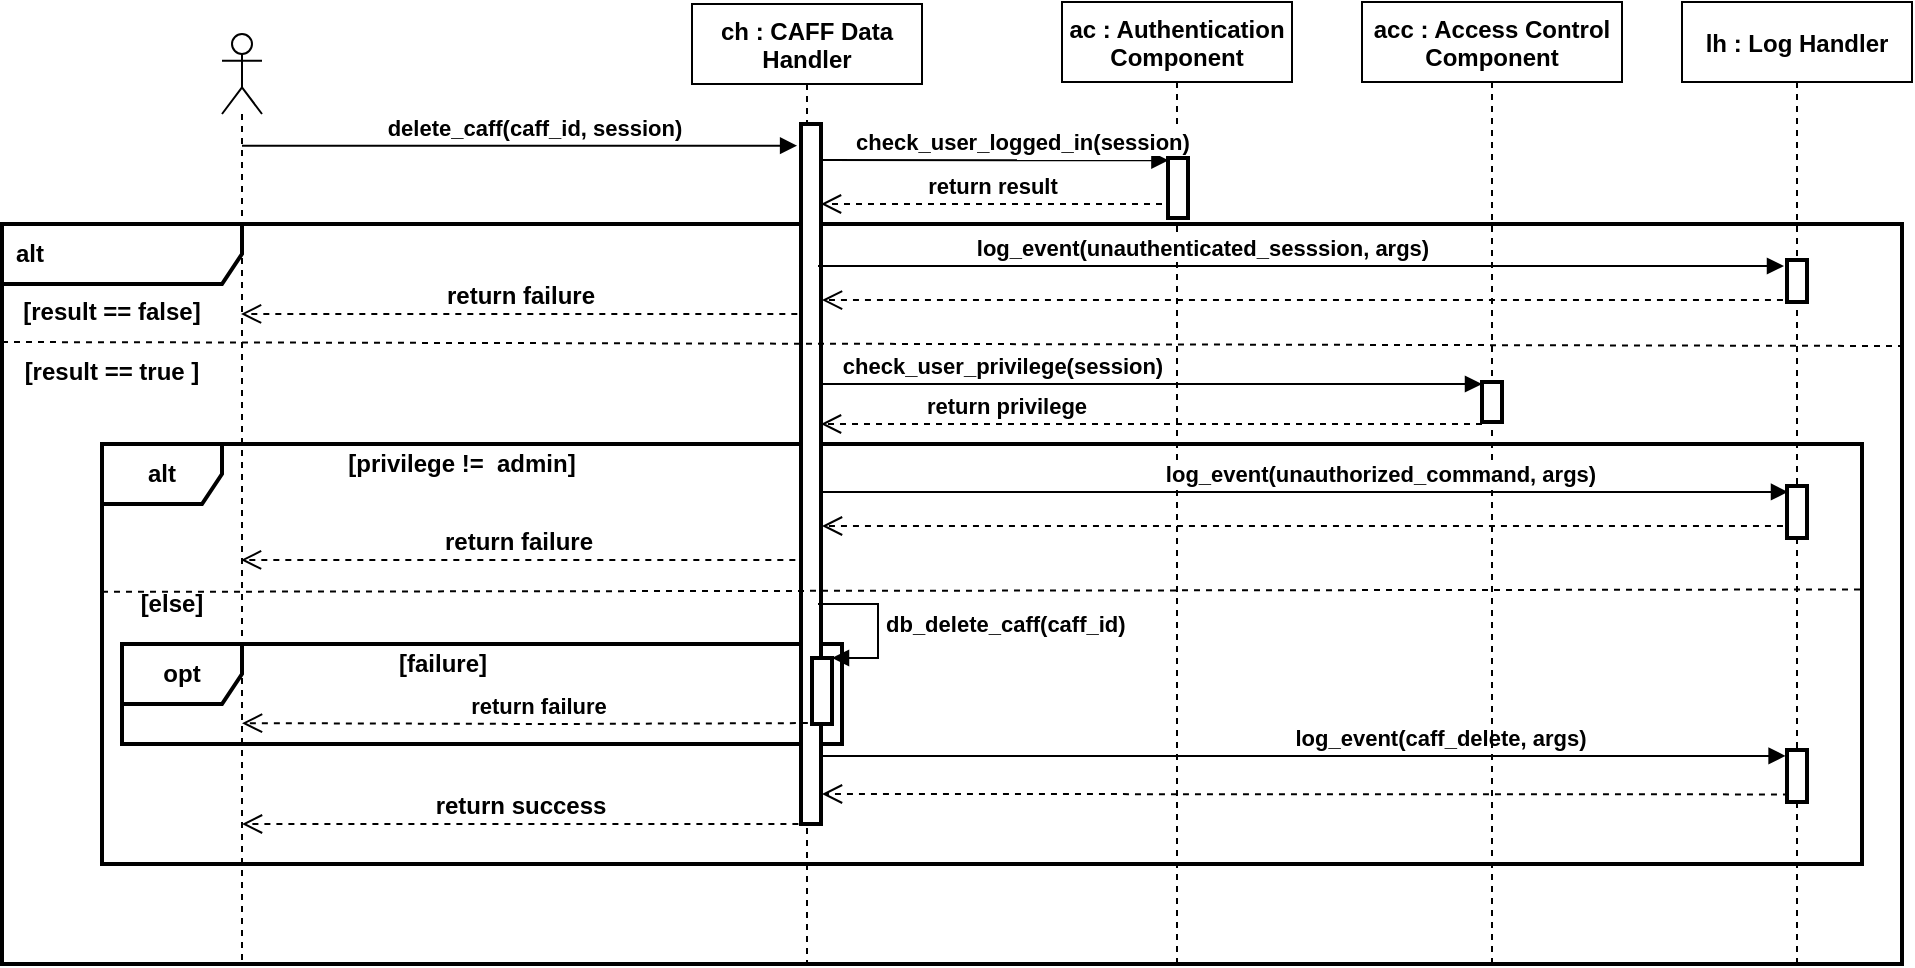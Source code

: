 <mxfile version="15.5.2" type="device"><diagram id="mcXs02fD2LmtzvKjCOGU" name="Page-1"><mxGraphModel dx="1865" dy="564" grid="1" gridSize="10" guides="1" tooltips="1" connect="1" arrows="1" fold="1" page="1" pageScale="1" pageWidth="827" pageHeight="1169" math="0" shadow="0"><root><mxCell id="0"/><mxCell id="1" parent="0"/><mxCell id="_tv10_qL6bELTWBIVqVO-8" value="&lt;font style=&quot;font-size: 12px&quot;&gt;&lt;b&gt;alt&lt;/b&gt;&lt;/font&gt;" style="shape=umlFrame;whiteSpace=wrap;html=1;width=120;height=30;boundedLbl=1;verticalAlign=middle;align=left;spacingLeft=5;strokeWidth=2;" vertex="1" parent="1"><mxGeometry x="-90" y="190" width="950" height="370" as="geometry"/></mxCell><mxCell id="_tv10_qL6bELTWBIVqVO-9" value="&lt;b&gt;alt&lt;/b&gt;" style="shape=umlFrame;whiteSpace=wrap;html=1;fontSize=12;strokeWidth=2;" vertex="1" parent="1"><mxGeometry x="-40" y="300" width="880" height="210" as="geometry"/></mxCell><mxCell id="_tv10_qL6bELTWBIVqVO-10" value="&lt;b&gt;opt&lt;/b&gt;" style="shape=umlFrame;whiteSpace=wrap;html=1;strokeWidth=2;" vertex="1" parent="1"><mxGeometry x="-30" y="400" width="360" height="50" as="geometry"/></mxCell><mxCell id="_tv10_qL6bELTWBIVqVO-11" value="&lt;b&gt;check_user_privilege(session)&lt;/b&gt;" style="html=1;verticalAlign=bottom;endArrow=block;rounded=0;" edge="1" parent="1" target="_tv10_qL6bELTWBIVqVO-40"><mxGeometry x="-0.456" width="80" relative="1" as="geometry"><mxPoint x="320" y="270" as="sourcePoint"/><mxPoint x="640" y="270" as="targetPoint"/><mxPoint as="offset"/></mxGeometry></mxCell><mxCell id="_tv10_qL6bELTWBIVqVO-12" value="ch : CAFF Data&#xA; Handler" style="shape=umlLifeline;perimeter=lifelinePerimeter;container=1;collapsible=0;recursiveResize=0;rounded=0;shadow=0;strokeWidth=1;fontStyle=1" vertex="1" parent="1"><mxGeometry x="255" y="80" width="115" height="480" as="geometry"/></mxCell><mxCell id="_tv10_qL6bELTWBIVqVO-13" value="" style="points=[];perimeter=orthogonalPerimeter;rounded=0;shadow=0;strokeWidth=2;" vertex="1" parent="_tv10_qL6bELTWBIVqVO-12"><mxGeometry x="54.5" y="60" width="10" height="350" as="geometry"/></mxCell><mxCell id="_tv10_qL6bELTWBIVqVO-14" value="" style="html=1;points=[];perimeter=orthogonalPerimeter;fontSize=11;strokeWidth=2;" vertex="1" parent="_tv10_qL6bELTWBIVqVO-12"><mxGeometry x="60" y="327" width="10" height="33" as="geometry"/></mxCell><mxCell id="_tv10_qL6bELTWBIVqVO-15" value="&lt;b&gt;db_delete_caff(caff_id)&lt;/b&gt;" style="edgeStyle=orthogonalEdgeStyle;html=1;align=left;spacingLeft=2;endArrow=block;rounded=0;entryX=1;entryY=0;fontSize=11;" edge="1" parent="_tv10_qL6bELTWBIVqVO-12" target="_tv10_qL6bELTWBIVqVO-14"><mxGeometry relative="1" as="geometry"><mxPoint x="63" y="300" as="sourcePoint"/><Array as="points"><mxPoint x="93" y="300"/><mxPoint x="93" y="327"/></Array></mxGeometry></mxCell><mxCell id="_tv10_qL6bELTWBIVqVO-16" value="" style="shape=umlLifeline;participant=umlActor;perimeter=lifelinePerimeter;whiteSpace=wrap;html=1;container=1;collapsible=0;recursiveResize=0;verticalAlign=top;spacingTop=36;outlineConnect=0;" vertex="1" parent="1"><mxGeometry x="20" y="95" width="20" height="465" as="geometry"/></mxCell><mxCell id="_tv10_qL6bELTWBIVqVO-17" value="" style="html=1;verticalAlign=bottom;endArrow=block;rounded=0;entryX=-0.195;entryY=0.031;entryDx=0;entryDy=0;entryPerimeter=0;" edge="1" parent="1" source="_tv10_qL6bELTWBIVqVO-16" target="_tv10_qL6bELTWBIVqVO-13"><mxGeometry width="80" relative="1" as="geometry"><mxPoint x="140" y="149" as="sourcePoint"/><mxPoint x="300" y="150" as="targetPoint"/></mxGeometry></mxCell><mxCell id="_tv10_qL6bELTWBIVqVO-18" value="&lt;b&gt;delete_caff(caff_id, session)&lt;br&gt;&lt;/b&gt;" style="edgeLabel;html=1;align=center;verticalAlign=middle;resizable=0;points=[];" vertex="1" connectable="0" parent="_tv10_qL6bELTWBIVqVO-17"><mxGeometry x="-0.099" y="1" relative="1" as="geometry"><mxPoint x="21" y="-8" as="offset"/></mxGeometry></mxCell><mxCell id="_tv10_qL6bELTWBIVqVO-19" value="ac : Authentication&#xA; Component" style="shape=umlLifeline;perimeter=lifelinePerimeter;container=1;collapsible=0;recursiveResize=0;rounded=0;shadow=0;strokeWidth=1;fontStyle=1" vertex="1" parent="1"><mxGeometry x="440" y="79" width="115" height="481" as="geometry"/></mxCell><mxCell id="_tv10_qL6bELTWBIVqVO-20" value="" style="points=[];perimeter=orthogonalPerimeter;rounded=0;shadow=0;strokeWidth=2;" vertex="1" parent="_tv10_qL6bELTWBIVqVO-19"><mxGeometry x="53" y="78" width="10" height="30" as="geometry"/></mxCell><mxCell id="_tv10_qL6bELTWBIVqVO-21" value="&lt;b&gt;check_user_logged_in(session)&lt;/b&gt;" style="html=1;verticalAlign=bottom;endArrow=block;rounded=0;entryX=0.021;entryY=0.038;entryDx=0;entryDy=0;entryPerimeter=0;" edge="1" parent="1" target="_tv10_qL6bELTWBIVqVO-20"><mxGeometry x="0.155" width="80" relative="1" as="geometry"><mxPoint x="320" y="158" as="sourcePoint"/><mxPoint x="520" y="158" as="targetPoint"/><mxPoint as="offset"/></mxGeometry></mxCell><mxCell id="_tv10_qL6bELTWBIVqVO-22" value="&lt;b&gt;return result&lt;br&gt;&lt;/b&gt;" style="html=1;verticalAlign=bottom;endArrow=open;dashed=1;endSize=8;rounded=0;" edge="1" parent="1" target="_tv10_qL6bELTWBIVqVO-13"><mxGeometry relative="1" as="geometry"><mxPoint x="490" y="180" as="sourcePoint"/><mxPoint x="560" y="180" as="targetPoint"/></mxGeometry></mxCell><mxCell id="_tv10_qL6bELTWBIVqVO-23" value="" style="endArrow=none;dashed=1;html=1;strokeWidth=1;rounded=0;endSize=6;exitX=0;exitY=1;exitDx=0;exitDy=0;" edge="1" parent="1" source="_tv10_qL6bELTWBIVqVO-25"><mxGeometry width="50" height="50" relative="1" as="geometry"><mxPoint x="-4" y="250.0" as="sourcePoint"/><mxPoint x="860" y="251" as="targetPoint"/></mxGeometry></mxCell><mxCell id="_tv10_qL6bELTWBIVqVO-24" value="&lt;b&gt;[result == true ]&lt;br&gt;&lt;/b&gt;" style="text;html=1;strokeColor=none;fillColor=none;align=center;verticalAlign=middle;whiteSpace=wrap;rounded=0;" vertex="1" parent="1"><mxGeometry x="-90" y="249" width="110" height="30" as="geometry"/></mxCell><mxCell id="_tv10_qL6bELTWBIVqVO-25" value="&lt;b&gt;[result == false]&lt;/b&gt;" style="text;html=1;strokeColor=none;fillColor=none;align=center;verticalAlign=middle;whiteSpace=wrap;rounded=0;" vertex="1" parent="1"><mxGeometry x="-90" y="219" width="110" height="30" as="geometry"/></mxCell><mxCell id="_tv10_qL6bELTWBIVqVO-26" value="&lt;b&gt;return failure&lt;br&gt;&lt;/b&gt;" style="html=1;verticalAlign=bottom;endArrow=open;dashed=1;endSize=8;rounded=0;fontSize=12;strokeWidth=1;exitX=0.016;exitY=0.476;exitDx=0;exitDy=0;exitPerimeter=0;" edge="1" parent="1"><mxGeometry relative="1" as="geometry"><mxPoint x="307.66" y="234.96" as="sourcePoint"/><mxPoint x="29.5" y="234.96" as="targetPoint"/></mxGeometry></mxCell><mxCell id="_tv10_qL6bELTWBIVqVO-27" value="&lt;div&gt;&lt;b&gt;[privilege !=&amp;nbsp; admin]&lt;/b&gt;&lt;/div&gt;" style="text;html=1;strokeColor=none;fillColor=none;align=center;verticalAlign=middle;whiteSpace=wrap;rounded=0;fontSize=12;" vertex="1" parent="1"><mxGeometry x="30" y="300" width="220" height="20" as="geometry"/></mxCell><mxCell id="_tv10_qL6bELTWBIVqVO-28" value="&lt;b&gt;[else]&lt;/b&gt;" style="text;html=1;strokeColor=none;fillColor=none;align=center;verticalAlign=middle;whiteSpace=wrap;rounded=0;fontSize=12;" vertex="1" parent="1"><mxGeometry x="-90" y="370" width="170" height="20" as="geometry"/></mxCell><mxCell id="_tv10_qL6bELTWBIVqVO-29" value="" style="endArrow=none;dashed=1;html=1;rounded=0;fontSize=12;endSize=6;strokeWidth=1;entryX=1;entryY=0.442;entryDx=0;entryDy=0;entryPerimeter=0;exitX=0;exitY=0.352;exitDx=0;exitDy=0;exitPerimeter=0;" edge="1" parent="1" source="_tv10_qL6bELTWBIVqVO-9"><mxGeometry width="50" height="50" relative="1" as="geometry"><mxPoint x="20" y="373" as="sourcePoint"/><mxPoint x="840" y="372.72" as="targetPoint"/><Array as="points"/></mxGeometry></mxCell><mxCell id="_tv10_qL6bELTWBIVqVO-30" value="&lt;b&gt;return success&lt;br&gt;&lt;/b&gt;" style="html=1;verticalAlign=bottom;endArrow=open;dashed=1;endSize=8;rounded=0;fontSize=12;strokeWidth=1;exitX=-0.13;exitY=1;exitDx=0;exitDy=0;exitPerimeter=0;" edge="1" parent="1" source="_tv10_qL6bELTWBIVqVO-13" target="_tv10_qL6bELTWBIVqVO-16"><mxGeometry relative="1" as="geometry"><mxPoint x="310" y="410" as="sourcePoint"/><mxPoint x="230" y="410" as="targetPoint"/></mxGeometry></mxCell><mxCell id="_tv10_qL6bELTWBIVqVO-31" value="&lt;b&gt;return failure&lt;br&gt;&lt;/b&gt;" style="html=1;verticalAlign=bottom;endArrow=open;dashed=1;endSize=8;rounded=0;fontSize=12;strokeWidth=1;exitX=0.016;exitY=0.476;exitDx=0;exitDy=0;exitPerimeter=0;" edge="1" parent="1"><mxGeometry relative="1" as="geometry"><mxPoint x="306.66" y="357.96" as="sourcePoint"/><mxPoint x="29.5" y="357.96" as="targetPoint"/></mxGeometry></mxCell><mxCell id="_tv10_qL6bELTWBIVqVO-32" value="lh : Log Handler" style="shape=umlLifeline;perimeter=lifelinePerimeter;container=1;collapsible=0;recursiveResize=0;rounded=0;shadow=0;strokeWidth=1;fontStyle=1" vertex="1" parent="1"><mxGeometry x="750" y="79" width="115" height="481" as="geometry"/></mxCell><mxCell id="_tv10_qL6bELTWBIVqVO-33" value="" style="points=[];perimeter=orthogonalPerimeter;rounded=0;shadow=0;strokeWidth=2;" vertex="1" parent="_tv10_qL6bELTWBIVqVO-32"><mxGeometry x="52.5" y="129" width="10" height="21" as="geometry"/></mxCell><mxCell id="_tv10_qL6bELTWBIVqVO-34" value="" style="points=[];perimeter=orthogonalPerimeter;rounded=0;shadow=0;strokeWidth=2;" vertex="1" parent="_tv10_qL6bELTWBIVqVO-32"><mxGeometry x="52.5" y="242" width="10" height="26" as="geometry"/></mxCell><mxCell id="_tv10_qL6bELTWBIVqVO-35" value="" style="points=[];perimeter=orthogonalPerimeter;rounded=0;shadow=0;strokeWidth=2;" vertex="1" parent="_tv10_qL6bELTWBIVqVO-32"><mxGeometry x="52.5" y="374" width="10" height="26" as="geometry"/></mxCell><mxCell id="_tv10_qL6bELTWBIVqVO-36" value="&lt;font style=&quot;font-size: 11px&quot;&gt;&lt;b&gt;log_event(caff_delete, args)&lt;br&gt;&lt;/b&gt;&lt;/font&gt;" style="html=1;verticalAlign=bottom;endArrow=block;rounded=0;fontSize=12;endSize=6;strokeWidth=1;entryX=-0.071;entryY=-0.003;entryDx=0;entryDy=0;entryPerimeter=0;" edge="1" parent="1"><mxGeometry x="0.282" width="80" relative="1" as="geometry"><mxPoint x="320" y="456" as="sourcePoint"/><mxPoint x="801.79" y="455.94" as="targetPoint"/><mxPoint as="offset"/></mxGeometry></mxCell><mxCell id="_tv10_qL6bELTWBIVqVO-37" value="" style="html=1;verticalAlign=bottom;endArrow=open;dashed=1;endSize=8;rounded=0;fontSize=12;strokeWidth=1;exitX=0.098;exitY=1.01;exitDx=0;exitDy=0;exitPerimeter=0;" edge="1" parent="1"><mxGeometry relative="1" as="geometry"><mxPoint x="803.48" y="475.2" as="sourcePoint"/><mxPoint x="320" y="475" as="targetPoint"/></mxGeometry></mxCell><mxCell id="_tv10_qL6bELTWBIVqVO-38" value="acc : Access Control&#xA;Component" style="shape=umlLifeline;perimeter=lifelinePerimeter;container=1;collapsible=0;recursiveResize=0;rounded=0;shadow=0;strokeWidth=1;fontStyle=1" vertex="1" parent="1"><mxGeometry x="590" y="79" width="130" height="481" as="geometry"/></mxCell><mxCell id="_tv10_qL6bELTWBIVqVO-39" value="&lt;font style=&quot;font-size: 11px&quot;&gt;&lt;b&gt;return privilege&lt;br&gt;&lt;/b&gt;&lt;/font&gt;" style="html=1;verticalAlign=bottom;endArrow=open;dashed=1;endSize=8;rounded=0;fontSize=12;strokeWidth=1;" edge="1" parent="_tv10_qL6bELTWBIVqVO-38" target="_tv10_qL6bELTWBIVqVO-13"><mxGeometry x="0.444" relative="1" as="geometry"><mxPoint x="60" y="211" as="sourcePoint"/><mxPoint x="-155.33" y="210.72" as="targetPoint"/><mxPoint as="offset"/></mxGeometry></mxCell><mxCell id="_tv10_qL6bELTWBIVqVO-40" value="" style="points=[];perimeter=orthogonalPerimeter;rounded=0;shadow=0;strokeWidth=2;" vertex="1" parent="_tv10_qL6bELTWBIVqVO-38"><mxGeometry x="60" y="190" width="10" height="20" as="geometry"/></mxCell><mxCell id="_tv10_qL6bELTWBIVqVO-41" value="&lt;font style=&quot;font-size: 11px&quot;&gt;&lt;b&gt;log_event(unauthorized_command, args)&lt;br&gt;&lt;/b&gt;&lt;/font&gt;" style="html=1;verticalAlign=bottom;endArrow=block;rounded=0;fontSize=12;endSize=6;strokeWidth=1;entryX=0.05;entryY=0.007;entryDx=0;entryDy=0;entryPerimeter=0;" edge="1" parent="1"><mxGeometry x="0.157" width="80" relative="1" as="geometry"><mxPoint x="320" y="324" as="sourcePoint"/><mxPoint x="803" y="323.98" as="targetPoint"/><mxPoint as="offset"/></mxGeometry></mxCell><mxCell id="_tv10_qL6bELTWBIVqVO-42" value="" style="html=1;verticalAlign=bottom;endArrow=open;dashed=1;endSize=8;rounded=0;fontSize=12;strokeWidth=1;exitX=0.098;exitY=1.01;exitDx=0;exitDy=0;exitPerimeter=0;startSize=7;" edge="1" parent="1"><mxGeometry relative="1" as="geometry"><mxPoint x="800.48" y="341" as="sourcePoint"/><mxPoint x="320" y="341" as="targetPoint"/></mxGeometry></mxCell><mxCell id="_tv10_qL6bELTWBIVqVO-43" value="&lt;font style=&quot;font-size: 11px&quot;&gt;&lt;b&gt;log_event(&lt;/b&gt;&lt;/font&gt;&lt;font style=&quot;font-size: 11px&quot;&gt;&lt;b&gt;unauthenticated_sesssion&lt;/b&gt;&lt;/font&gt;&lt;font style=&quot;font-size: 11px&quot;&gt;&lt;b&gt;, args)&lt;br&gt;&lt;/b&gt;&lt;/font&gt;" style="html=1;verticalAlign=bottom;endArrow=block;rounded=0;fontSize=12;endSize=6;strokeWidth=1;entryX=0.05;entryY=0.007;entryDx=0;entryDy=0;entryPerimeter=0;" edge="1" parent="1"><mxGeometry x="-0.205" width="80" relative="1" as="geometry"><mxPoint x="318" y="211.02" as="sourcePoint"/><mxPoint x="801" y="211" as="targetPoint"/><mxPoint as="offset"/></mxGeometry></mxCell><mxCell id="_tv10_qL6bELTWBIVqVO-44" value="" style="html=1;verticalAlign=bottom;endArrow=open;dashed=1;endSize=8;rounded=0;fontSize=12;strokeWidth=1;exitX=0.098;exitY=1.01;exitDx=0;exitDy=0;exitPerimeter=0;startSize=7;" edge="1" parent="1"><mxGeometry relative="1" as="geometry"><mxPoint x="800.48" y="228.02" as="sourcePoint"/><mxPoint x="320" y="228.02" as="targetPoint"/></mxGeometry></mxCell><mxCell id="_tv10_qL6bELTWBIVqVO-45" value="&lt;b&gt;[failure]&lt;/b&gt;" style="text;html=1;align=center;verticalAlign=middle;resizable=0;points=[];autosize=1;strokeColor=none;fillColor=none;" vertex="1" parent="1"><mxGeometry x="100" y="400" width="60" height="20" as="geometry"/></mxCell><mxCell id="_tv10_qL6bELTWBIVqVO-46" value="&lt;b&gt;return failure&lt;br&gt;&lt;/b&gt;" style="html=1;verticalAlign=bottom;endArrow=open;dashed=1;endSize=8;rounded=0;edgeStyle=orthogonalEdgeStyle;strokeWidth=1;exitX=-0.007;exitY=0.661;exitDx=0;exitDy=0;exitPerimeter=0;entryX=0.5;entryY=0.741;entryDx=0;entryDy=0;entryPerimeter=0;" edge="1" parent="1" target="_tv10_qL6bELTWBIVqVO-16"><mxGeometry relative="1" as="geometry"><mxPoint x="324.93" y="439.49" as="sourcePoint"/><mxPoint x="135" y="439.5" as="targetPoint"/><Array as="points"/></mxGeometry></mxCell></root></mxGraphModel></diagram></mxfile>